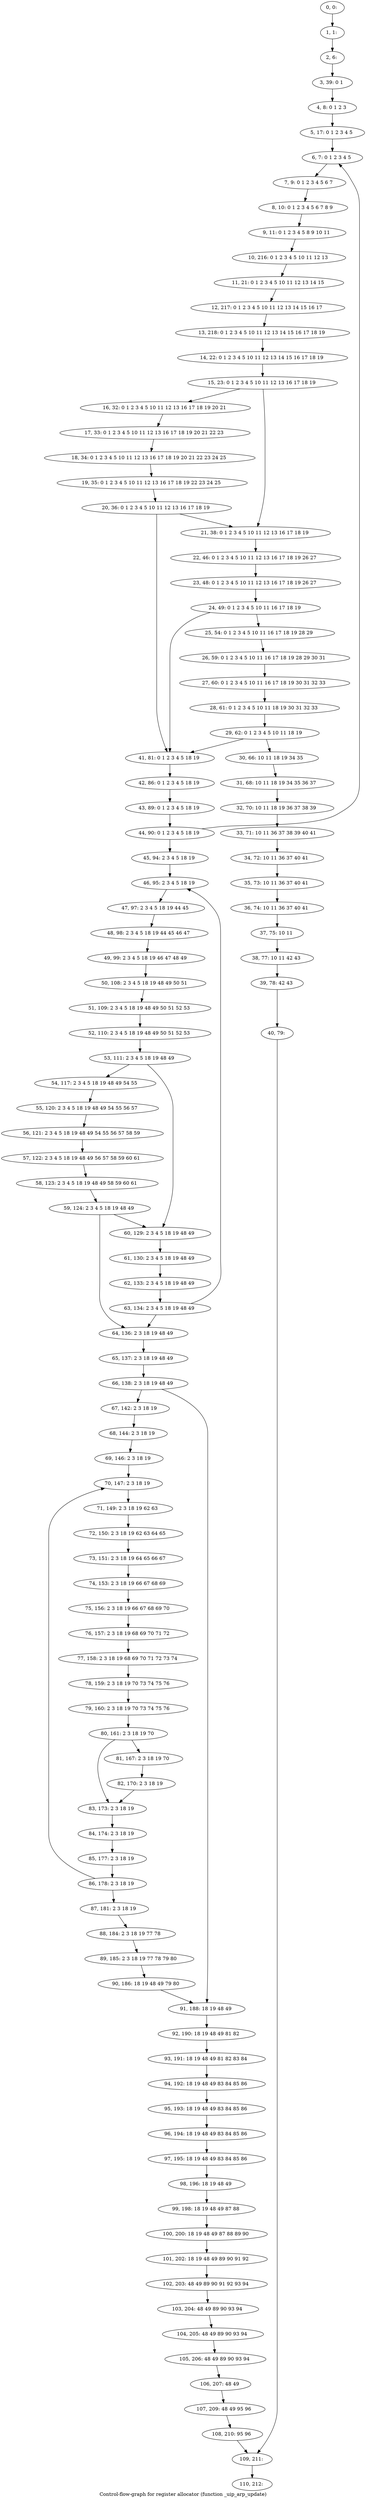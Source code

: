 digraph G {
graph [label="Control-flow-graph for register allocator (function _uip_arp_update)"]
0[label="0, 0: "];
1[label="1, 1: "];
2[label="2, 6: "];
3[label="3, 39: 0 1 "];
4[label="4, 8: 0 1 2 3 "];
5[label="5, 17: 0 1 2 3 4 5 "];
6[label="6, 7: 0 1 2 3 4 5 "];
7[label="7, 9: 0 1 2 3 4 5 6 7 "];
8[label="8, 10: 0 1 2 3 4 5 6 7 8 9 "];
9[label="9, 11: 0 1 2 3 4 5 8 9 10 11 "];
10[label="10, 216: 0 1 2 3 4 5 10 11 12 13 "];
11[label="11, 21: 0 1 2 3 4 5 10 11 12 13 14 15 "];
12[label="12, 217: 0 1 2 3 4 5 10 11 12 13 14 15 16 17 "];
13[label="13, 218: 0 1 2 3 4 5 10 11 12 13 14 15 16 17 18 19 "];
14[label="14, 22: 0 1 2 3 4 5 10 11 12 13 14 15 16 17 18 19 "];
15[label="15, 23: 0 1 2 3 4 5 10 11 12 13 16 17 18 19 "];
16[label="16, 32: 0 1 2 3 4 5 10 11 12 13 16 17 18 19 20 21 "];
17[label="17, 33: 0 1 2 3 4 5 10 11 12 13 16 17 18 19 20 21 22 23 "];
18[label="18, 34: 0 1 2 3 4 5 10 11 12 13 16 17 18 19 20 21 22 23 24 25 "];
19[label="19, 35: 0 1 2 3 4 5 10 11 12 13 16 17 18 19 22 23 24 25 "];
20[label="20, 36: 0 1 2 3 4 5 10 11 12 13 16 17 18 19 "];
21[label="21, 38: 0 1 2 3 4 5 10 11 12 13 16 17 18 19 "];
22[label="22, 46: 0 1 2 3 4 5 10 11 12 13 16 17 18 19 26 27 "];
23[label="23, 48: 0 1 2 3 4 5 10 11 12 13 16 17 18 19 26 27 "];
24[label="24, 49: 0 1 2 3 4 5 10 11 16 17 18 19 "];
25[label="25, 54: 0 1 2 3 4 5 10 11 16 17 18 19 28 29 "];
26[label="26, 59: 0 1 2 3 4 5 10 11 16 17 18 19 28 29 30 31 "];
27[label="27, 60: 0 1 2 3 4 5 10 11 16 17 18 19 30 31 32 33 "];
28[label="28, 61: 0 1 2 3 4 5 10 11 18 19 30 31 32 33 "];
29[label="29, 62: 0 1 2 3 4 5 10 11 18 19 "];
30[label="30, 66: 10 11 18 19 34 35 "];
31[label="31, 68: 10 11 18 19 34 35 36 37 "];
32[label="32, 70: 10 11 18 19 36 37 38 39 "];
33[label="33, 71: 10 11 36 37 38 39 40 41 "];
34[label="34, 72: 10 11 36 37 40 41 "];
35[label="35, 73: 10 11 36 37 40 41 "];
36[label="36, 74: 10 11 36 37 40 41 "];
37[label="37, 75: 10 11 "];
38[label="38, 77: 10 11 42 43 "];
39[label="39, 78: 42 43 "];
40[label="40, 79: "];
41[label="41, 81: 0 1 2 3 4 5 18 19 "];
42[label="42, 86: 0 1 2 3 4 5 18 19 "];
43[label="43, 89: 0 1 2 3 4 5 18 19 "];
44[label="44, 90: 0 1 2 3 4 5 18 19 "];
45[label="45, 94: 2 3 4 5 18 19 "];
46[label="46, 95: 2 3 4 5 18 19 "];
47[label="47, 97: 2 3 4 5 18 19 44 45 "];
48[label="48, 98: 2 3 4 5 18 19 44 45 46 47 "];
49[label="49, 99: 2 3 4 5 18 19 46 47 48 49 "];
50[label="50, 108: 2 3 4 5 18 19 48 49 50 51 "];
51[label="51, 109: 2 3 4 5 18 19 48 49 50 51 52 53 "];
52[label="52, 110: 2 3 4 5 18 19 48 49 50 51 52 53 "];
53[label="53, 111: 2 3 4 5 18 19 48 49 "];
54[label="54, 117: 2 3 4 5 18 19 48 49 54 55 "];
55[label="55, 120: 2 3 4 5 18 19 48 49 54 55 56 57 "];
56[label="56, 121: 2 3 4 5 18 19 48 49 54 55 56 57 58 59 "];
57[label="57, 122: 2 3 4 5 18 19 48 49 56 57 58 59 60 61 "];
58[label="58, 123: 2 3 4 5 18 19 48 49 58 59 60 61 "];
59[label="59, 124: 2 3 4 5 18 19 48 49 "];
60[label="60, 129: 2 3 4 5 18 19 48 49 "];
61[label="61, 130: 2 3 4 5 18 19 48 49 "];
62[label="62, 133: 2 3 4 5 18 19 48 49 "];
63[label="63, 134: 2 3 4 5 18 19 48 49 "];
64[label="64, 136: 2 3 18 19 48 49 "];
65[label="65, 137: 2 3 18 19 48 49 "];
66[label="66, 138: 2 3 18 19 48 49 "];
67[label="67, 142: 2 3 18 19 "];
68[label="68, 144: 2 3 18 19 "];
69[label="69, 146: 2 3 18 19 "];
70[label="70, 147: 2 3 18 19 "];
71[label="71, 149: 2 3 18 19 62 63 "];
72[label="72, 150: 2 3 18 19 62 63 64 65 "];
73[label="73, 151: 2 3 18 19 64 65 66 67 "];
74[label="74, 153: 2 3 18 19 66 67 68 69 "];
75[label="75, 156: 2 3 18 19 66 67 68 69 70 "];
76[label="76, 157: 2 3 18 19 68 69 70 71 72 "];
77[label="77, 158: 2 3 18 19 68 69 70 71 72 73 74 "];
78[label="78, 159: 2 3 18 19 70 73 74 75 76 "];
79[label="79, 160: 2 3 18 19 70 73 74 75 76 "];
80[label="80, 161: 2 3 18 19 70 "];
81[label="81, 167: 2 3 18 19 70 "];
82[label="82, 170: 2 3 18 19 "];
83[label="83, 173: 2 3 18 19 "];
84[label="84, 174: 2 3 18 19 "];
85[label="85, 177: 2 3 18 19 "];
86[label="86, 178: 2 3 18 19 "];
87[label="87, 181: 2 3 18 19 "];
88[label="88, 184: 2 3 18 19 77 78 "];
89[label="89, 185: 2 3 18 19 77 78 79 80 "];
90[label="90, 186: 18 19 48 49 79 80 "];
91[label="91, 188: 18 19 48 49 "];
92[label="92, 190: 18 19 48 49 81 82 "];
93[label="93, 191: 18 19 48 49 81 82 83 84 "];
94[label="94, 192: 18 19 48 49 83 84 85 86 "];
95[label="95, 193: 18 19 48 49 83 84 85 86 "];
96[label="96, 194: 18 19 48 49 83 84 85 86 "];
97[label="97, 195: 18 19 48 49 83 84 85 86 "];
98[label="98, 196: 18 19 48 49 "];
99[label="99, 198: 18 19 48 49 87 88 "];
100[label="100, 200: 18 19 48 49 87 88 89 90 "];
101[label="101, 202: 18 19 48 49 89 90 91 92 "];
102[label="102, 203: 48 49 89 90 91 92 93 94 "];
103[label="103, 204: 48 49 89 90 93 94 "];
104[label="104, 205: 48 49 89 90 93 94 "];
105[label="105, 206: 48 49 89 90 93 94 "];
106[label="106, 207: 48 49 "];
107[label="107, 209: 48 49 95 96 "];
108[label="108, 210: 95 96 "];
109[label="109, 211: "];
110[label="110, 212: "];
0->1 ;
1->2 ;
2->3 ;
3->4 ;
4->5 ;
5->6 ;
6->7 ;
7->8 ;
8->9 ;
9->10 ;
10->11 ;
11->12 ;
12->13 ;
13->14 ;
14->15 ;
15->16 ;
15->21 ;
16->17 ;
17->18 ;
18->19 ;
19->20 ;
20->21 ;
20->41 ;
21->22 ;
22->23 ;
23->24 ;
24->25 ;
24->41 ;
25->26 ;
26->27 ;
27->28 ;
28->29 ;
29->30 ;
29->41 ;
30->31 ;
31->32 ;
32->33 ;
33->34 ;
34->35 ;
35->36 ;
36->37 ;
37->38 ;
38->39 ;
39->40 ;
40->109 ;
41->42 ;
42->43 ;
43->44 ;
44->45 ;
44->6 ;
45->46 ;
46->47 ;
47->48 ;
48->49 ;
49->50 ;
50->51 ;
51->52 ;
52->53 ;
53->54 ;
53->60 ;
54->55 ;
55->56 ;
56->57 ;
57->58 ;
58->59 ;
59->60 ;
59->64 ;
60->61 ;
61->62 ;
62->63 ;
63->64 ;
63->46 ;
64->65 ;
65->66 ;
66->67 ;
66->91 ;
67->68 ;
68->69 ;
69->70 ;
70->71 ;
71->72 ;
72->73 ;
73->74 ;
74->75 ;
75->76 ;
76->77 ;
77->78 ;
78->79 ;
79->80 ;
80->81 ;
80->83 ;
81->82 ;
82->83 ;
83->84 ;
84->85 ;
85->86 ;
86->87 ;
86->70 ;
87->88 ;
88->89 ;
89->90 ;
90->91 ;
91->92 ;
92->93 ;
93->94 ;
94->95 ;
95->96 ;
96->97 ;
97->98 ;
98->99 ;
99->100 ;
100->101 ;
101->102 ;
102->103 ;
103->104 ;
104->105 ;
105->106 ;
106->107 ;
107->108 ;
108->109 ;
109->110 ;
}
